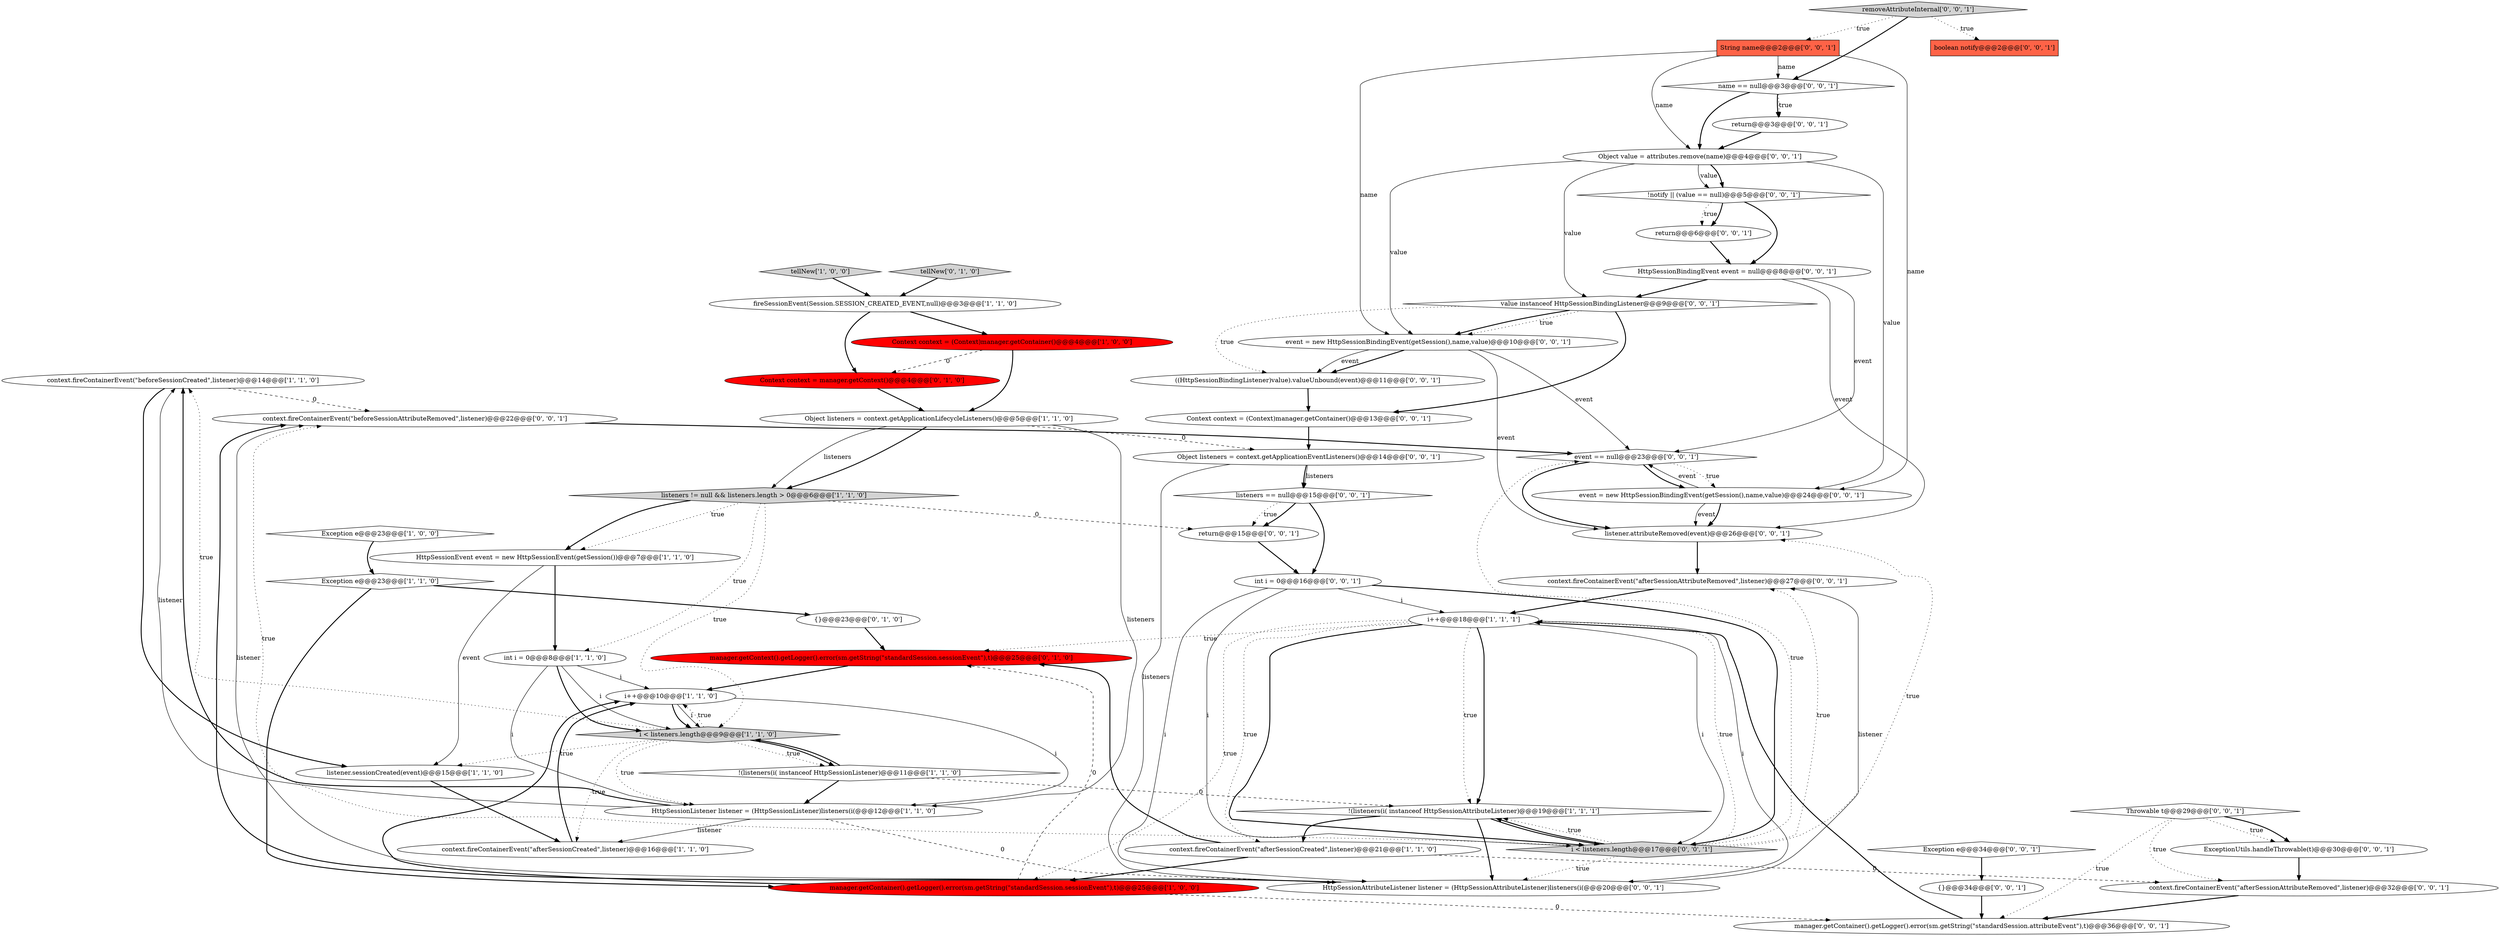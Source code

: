 digraph {
13 [style = filled, label = "context.fireContainerEvent(\"beforeSessionCreated\",listener)@@@14@@@['1', '1', '0']", fillcolor = white, shape = ellipse image = "AAA0AAABBB1BBB"];
21 [style = filled, label = "manager.getContext().getLogger().error(sm.getString(\"standardSession.sessionEvent\"),t)@@@25@@@['0', '1', '0']", fillcolor = red, shape = ellipse image = "AAA1AAABBB2BBB"];
16 [style = filled, label = "!(listeners(i( instanceof HttpSessionAttributeListener)@@@19@@@['1', '1', '1']", fillcolor = white, shape = diamond image = "AAA0AAABBB1BBB"];
11 [style = filled, label = "tellNew['1', '0', '0']", fillcolor = lightgray, shape = diamond image = "AAA0AAABBB1BBB"];
28 [style = filled, label = "i < listeners.length@@@17@@@['0', '0', '1']", fillcolor = lightgray, shape = diamond image = "AAA0AAABBB3BBB"];
31 [style = filled, label = "context.fireContainerEvent(\"afterSessionAttributeRemoved\",listener)@@@27@@@['0', '0', '1']", fillcolor = white, shape = ellipse image = "AAA0AAABBB3BBB"];
49 [style = filled, label = "listener.attributeRemoved(event)@@@26@@@['0', '0', '1']", fillcolor = white, shape = ellipse image = "AAA0AAABBB3BBB"];
34 [style = filled, label = "!notify || (value == null)@@@5@@@['0', '0', '1']", fillcolor = white, shape = diamond image = "AAA0AAABBB3BBB"];
33 [style = filled, label = "return@@@15@@@['0', '0', '1']", fillcolor = white, shape = ellipse image = "AAA0AAABBB3BBB"];
50 [style = filled, label = "value instanceof HttpSessionBindingListener@@@9@@@['0', '0', '1']", fillcolor = white, shape = diamond image = "AAA0AAABBB3BBB"];
39 [style = filled, label = "event = new HttpSessionBindingEvent(getSession(),name,value)@@@10@@@['0', '0', '1']", fillcolor = white, shape = ellipse image = "AAA0AAABBB3BBB"];
37 [style = filled, label = "context.fireContainerEvent(\"beforeSessionAttributeRemoved\",listener)@@@22@@@['0', '0', '1']", fillcolor = white, shape = ellipse image = "AAA0AAABBB3BBB"];
45 [style = filled, label = "name == null@@@3@@@['0', '0', '1']", fillcolor = white, shape = diamond image = "AAA0AAABBB3BBB"];
22 [style = filled, label = "tellNew['0', '1', '0']", fillcolor = lightgray, shape = diamond image = "AAA0AAABBB2BBB"];
23 [style = filled, label = "{}@@@23@@@['0', '1', '0']", fillcolor = white, shape = ellipse image = "AAA0AAABBB2BBB"];
9 [style = filled, label = "HttpSessionListener listener = (HttpSessionListener)listeners(i(@@@12@@@['1', '1', '0']", fillcolor = white, shape = ellipse image = "AAA0AAABBB1BBB"];
27 [style = filled, label = "removeAttributeInternal['0', '0', '1']", fillcolor = lightgray, shape = diamond image = "AAA0AAABBB3BBB"];
7 [style = filled, label = "int i = 0@@@8@@@['1', '1', '0']", fillcolor = white, shape = ellipse image = "AAA0AAABBB1BBB"];
19 [style = filled, label = "listeners != null && listeners.length > 0@@@6@@@['1', '1', '0']", fillcolor = lightgray, shape = diamond image = "AAA0AAABBB1BBB"];
51 [style = filled, label = "Throwable t@@@29@@@['0', '0', '1']", fillcolor = white, shape = diamond image = "AAA0AAABBB3BBB"];
35 [style = filled, label = "Exception e@@@34@@@['0', '0', '1']", fillcolor = white, shape = diamond image = "AAA0AAABBB3BBB"];
1 [style = filled, label = "context.fireContainerEvent(\"afterSessionCreated\",listener)@@@16@@@['1', '1', '0']", fillcolor = white, shape = ellipse image = "AAA0AAABBB1BBB"];
36 [style = filled, label = "event = new HttpSessionBindingEvent(getSession(),name,value)@@@24@@@['0', '0', '1']", fillcolor = white, shape = ellipse image = "AAA0AAABBB3BBB"];
32 [style = filled, label = "{}@@@34@@@['0', '0', '1']", fillcolor = white, shape = ellipse image = "AAA0AAABBB3BBB"];
26 [style = filled, label = "event == null@@@23@@@['0', '0', '1']", fillcolor = white, shape = diamond image = "AAA0AAABBB3BBB"];
10 [style = filled, label = "i++@@@18@@@['1', '1', '1']", fillcolor = white, shape = ellipse image = "AAA0AAABBB1BBB"];
20 [style = filled, label = "Context context = manager.getContext()@@@4@@@['0', '1', '0']", fillcolor = red, shape = ellipse image = "AAA1AAABBB2BBB"];
5 [style = filled, label = "manager.getContainer().getLogger().error(sm.getString(\"standardSession.sessionEvent\"),t)@@@25@@@['1', '0', '0']", fillcolor = red, shape = ellipse image = "AAA1AAABBB1BBB"];
30 [style = filled, label = "listeners == null@@@15@@@['0', '0', '1']", fillcolor = white, shape = diamond image = "AAA0AAABBB3BBB"];
38 [style = filled, label = "boolean notify@@@2@@@['0', '0', '1']", fillcolor = tomato, shape = box image = "AAA0AAABBB3BBB"];
14 [style = filled, label = "listener.sessionCreated(event)@@@15@@@['1', '1', '0']", fillcolor = white, shape = ellipse image = "AAA0AAABBB1BBB"];
12 [style = filled, label = "Object listeners = context.getApplicationLifecycleListeners()@@@5@@@['1', '1', '0']", fillcolor = white, shape = ellipse image = "AAA0AAABBB1BBB"];
24 [style = filled, label = "((HttpSessionBindingListener)value).valueUnbound(event)@@@11@@@['0', '0', '1']", fillcolor = white, shape = ellipse image = "AAA0AAABBB3BBB"];
47 [style = filled, label = "return@@@6@@@['0', '0', '1']", fillcolor = white, shape = ellipse image = "AAA0AAABBB3BBB"];
48 [style = filled, label = "HttpSessionBindingEvent event = null@@@8@@@['0', '0', '1']", fillcolor = white, shape = ellipse image = "AAA0AAABBB3BBB"];
15 [style = filled, label = "Exception e@@@23@@@['1', '1', '0']", fillcolor = white, shape = diamond image = "AAA0AAABBB1BBB"];
25 [style = filled, label = "ExceptionUtils.handleThrowable(t)@@@30@@@['0', '0', '1']", fillcolor = white, shape = ellipse image = "AAA0AAABBB3BBB"];
29 [style = filled, label = "String name@@@2@@@['0', '0', '1']", fillcolor = tomato, shape = box image = "AAA0AAABBB3BBB"];
6 [style = filled, label = "HttpSessionEvent event = new HttpSessionEvent(getSession())@@@7@@@['1', '1', '0']", fillcolor = white, shape = ellipse image = "AAA0AAABBB1BBB"];
17 [style = filled, label = "i++@@@10@@@['1', '1', '0']", fillcolor = white, shape = ellipse image = "AAA0AAABBB1BBB"];
42 [style = filled, label = "HttpSessionAttributeListener listener = (HttpSessionAttributeListener)listeners(i(@@@20@@@['0', '0', '1']", fillcolor = white, shape = ellipse image = "AAA0AAABBB3BBB"];
43 [style = filled, label = "context.fireContainerEvent(\"afterSessionAttributeRemoved\",listener)@@@32@@@['0', '0', '1']", fillcolor = white, shape = ellipse image = "AAA0AAABBB3BBB"];
53 [style = filled, label = "manager.getContainer().getLogger().error(sm.getString(\"standardSession.attributeEvent\"),t)@@@36@@@['0', '0', '1']", fillcolor = white, shape = ellipse image = "AAA0AAABBB3BBB"];
40 [style = filled, label = "Object value = attributes.remove(name)@@@4@@@['0', '0', '1']", fillcolor = white, shape = ellipse image = "AAA0AAABBB3BBB"];
41 [style = filled, label = "Object listeners = context.getApplicationEventListeners()@@@14@@@['0', '0', '1']", fillcolor = white, shape = ellipse image = "AAA0AAABBB3BBB"];
52 [style = filled, label = "int i = 0@@@16@@@['0', '0', '1']", fillcolor = white, shape = ellipse image = "AAA0AAABBB3BBB"];
2 [style = filled, label = "i < listeners.length@@@9@@@['1', '1', '0']", fillcolor = lightgray, shape = diamond image = "AAA0AAABBB1BBB"];
44 [style = filled, label = "Context context = (Context)manager.getContainer()@@@13@@@['0', '0', '1']", fillcolor = white, shape = ellipse image = "AAA0AAABBB3BBB"];
18 [style = filled, label = "Context context = (Context)manager.getContainer()@@@4@@@['1', '0', '0']", fillcolor = red, shape = ellipse image = "AAA1AAABBB1BBB"];
0 [style = filled, label = "!(listeners(i( instanceof HttpSessionListener)@@@11@@@['1', '1', '0']", fillcolor = white, shape = diamond image = "AAA0AAABBB1BBB"];
46 [style = filled, label = "return@@@3@@@['0', '0', '1']", fillcolor = white, shape = ellipse image = "AAA0AAABBB3BBB"];
4 [style = filled, label = "Exception e@@@23@@@['1', '0', '0']", fillcolor = white, shape = diamond image = "AAA0AAABBB1BBB"];
8 [style = filled, label = "context.fireContainerEvent(\"afterSessionCreated\",listener)@@@21@@@['1', '1', '0']", fillcolor = white, shape = ellipse image = "AAA0AAABBB1BBB"];
3 [style = filled, label = "fireSessionEvent(Session.SESSION_CREATED_EVENT,null)@@@3@@@['1', '1', '0']", fillcolor = white, shape = ellipse image = "AAA0AAABBB1BBB"];
32->53 [style = bold, label=""];
10->8 [style = dotted, label="true"];
48->49 [style = solid, label="event"];
30->52 [style = bold, label=""];
50->44 [style = bold, label=""];
42->31 [style = solid, label="listener"];
4->15 [style = bold, label=""];
0->16 [style = dashed, label="0"];
28->16 [style = dotted, label="true"];
40->36 [style = solid, label="value"];
39->24 [style = bold, label=""];
25->43 [style = bold, label=""];
29->40 [style = solid, label="name"];
51->25 [style = dotted, label="true"];
7->9 [style = solid, label="i"];
3->18 [style = bold, label=""];
52->28 [style = bold, label=""];
12->9 [style = solid, label="listeners"];
40->34 [style = solid, label="value"];
7->17 [style = solid, label="i"];
12->19 [style = solid, label="listeners"];
18->20 [style = dashed, label="0"];
43->53 [style = bold, label=""];
27->45 [style = bold, label=""];
42->37 [style = solid, label="listener"];
6->14 [style = solid, label="event"];
16->42 [style = bold, label=""];
51->53 [style = dotted, label="true"];
51->43 [style = dotted, label="true"];
50->24 [style = dotted, label="true"];
10->16 [style = dotted, label="true"];
13->14 [style = bold, label=""];
26->36 [style = dotted, label="true"];
30->33 [style = dotted, label="true"];
36->49 [style = solid, label="event"];
28->10 [style = dotted, label="true"];
2->0 [style = dotted, label="true"];
34->48 [style = bold, label=""];
47->48 [style = bold, label=""];
37->26 [style = bold, label=""];
34->47 [style = dotted, label="true"];
34->47 [style = bold, label=""];
24->44 [style = bold, label=""];
39->26 [style = solid, label="event"];
18->12 [style = bold, label=""];
26->49 [style = bold, label=""];
48->50 [style = bold, label=""];
40->34 [style = bold, label=""];
19->6 [style = bold, label=""];
5->17 [style = bold, label=""];
50->39 [style = bold, label=""];
29->45 [style = solid, label="name"];
39->24 [style = solid, label="event"];
8->43 [style = dashed, label="0"];
1->17 [style = bold, label=""];
41->30 [style = bold, label=""];
9->13 [style = solid, label="listener"];
17->2 [style = bold, label=""];
27->29 [style = dotted, label="true"];
49->31 [style = bold, label=""];
36->49 [style = bold, label=""];
7->2 [style = bold, label=""];
44->41 [style = bold, label=""];
51->25 [style = bold, label=""];
45->46 [style = bold, label=""];
29->39 [style = solid, label="name"];
46->40 [style = bold, label=""];
6->7 [style = bold, label=""];
28->37 [style = dotted, label="true"];
53->10 [style = bold, label=""];
42->37 [style = bold, label=""];
33->52 [style = bold, label=""];
30->33 [style = bold, label=""];
16->8 [style = bold, label=""];
9->42 [style = dashed, label="0"];
7->2 [style = solid, label="i"];
45->46 [style = dotted, label="true"];
35->32 [style = bold, label=""];
27->38 [style = dotted, label="true"];
40->39 [style = solid, label="value"];
19->7 [style = dotted, label="true"];
12->41 [style = dashed, label="0"];
2->0 [style = bold, label=""];
50->39 [style = dotted, label="true"];
2->9 [style = dotted, label="true"];
10->16 [style = bold, label=""];
11->3 [style = bold, label=""];
31->10 [style = bold, label=""];
10->42 [style = solid, label="i"];
28->42 [style = dotted, label="true"];
5->21 [style = dashed, label="0"];
2->14 [style = dotted, label="true"];
45->40 [style = bold, label=""];
15->23 [style = bold, label=""];
13->37 [style = dashed, label="0"];
48->26 [style = solid, label="event"];
0->9 [style = bold, label=""];
28->31 [style = dotted, label="true"];
10->28 [style = solid, label="i"];
10->28 [style = bold, label=""];
41->30 [style = solid, label="listeners"];
36->26 [style = solid, label="event"];
41->42 [style = solid, label="listeners"];
19->2 [style = dotted, label="true"];
26->36 [style = bold, label=""];
2->17 [style = dotted, label="true"];
0->2 [style = bold, label=""];
52->42 [style = solid, label="i"];
10->5 [style = dotted, label="true"];
28->16 [style = bold, label=""];
17->9 [style = solid, label="i"];
39->49 [style = solid, label="event"];
28->49 [style = dotted, label="true"];
5->53 [style = dashed, label="0"];
15->5 [style = bold, label=""];
14->1 [style = bold, label=""];
9->1 [style = solid, label="listener"];
22->3 [style = bold, label=""];
52->10 [style = solid, label="i"];
3->20 [style = bold, label=""];
40->50 [style = solid, label="value"];
16->28 [style = bold, label=""];
8->5 [style = bold, label=""];
23->21 [style = bold, label=""];
52->28 [style = solid, label="i"];
2->1 [style = dotted, label="true"];
28->26 [style = dotted, label="true"];
20->12 [style = bold, label=""];
8->21 [style = bold, label=""];
19->6 [style = dotted, label="true"];
17->2 [style = solid, label="i"];
12->19 [style = bold, label=""];
19->33 [style = dashed, label="0"];
10->21 [style = dotted, label="true"];
21->17 [style = bold, label=""];
2->13 [style = dotted, label="true"];
29->36 [style = solid, label="name"];
9->13 [style = bold, label=""];
}
